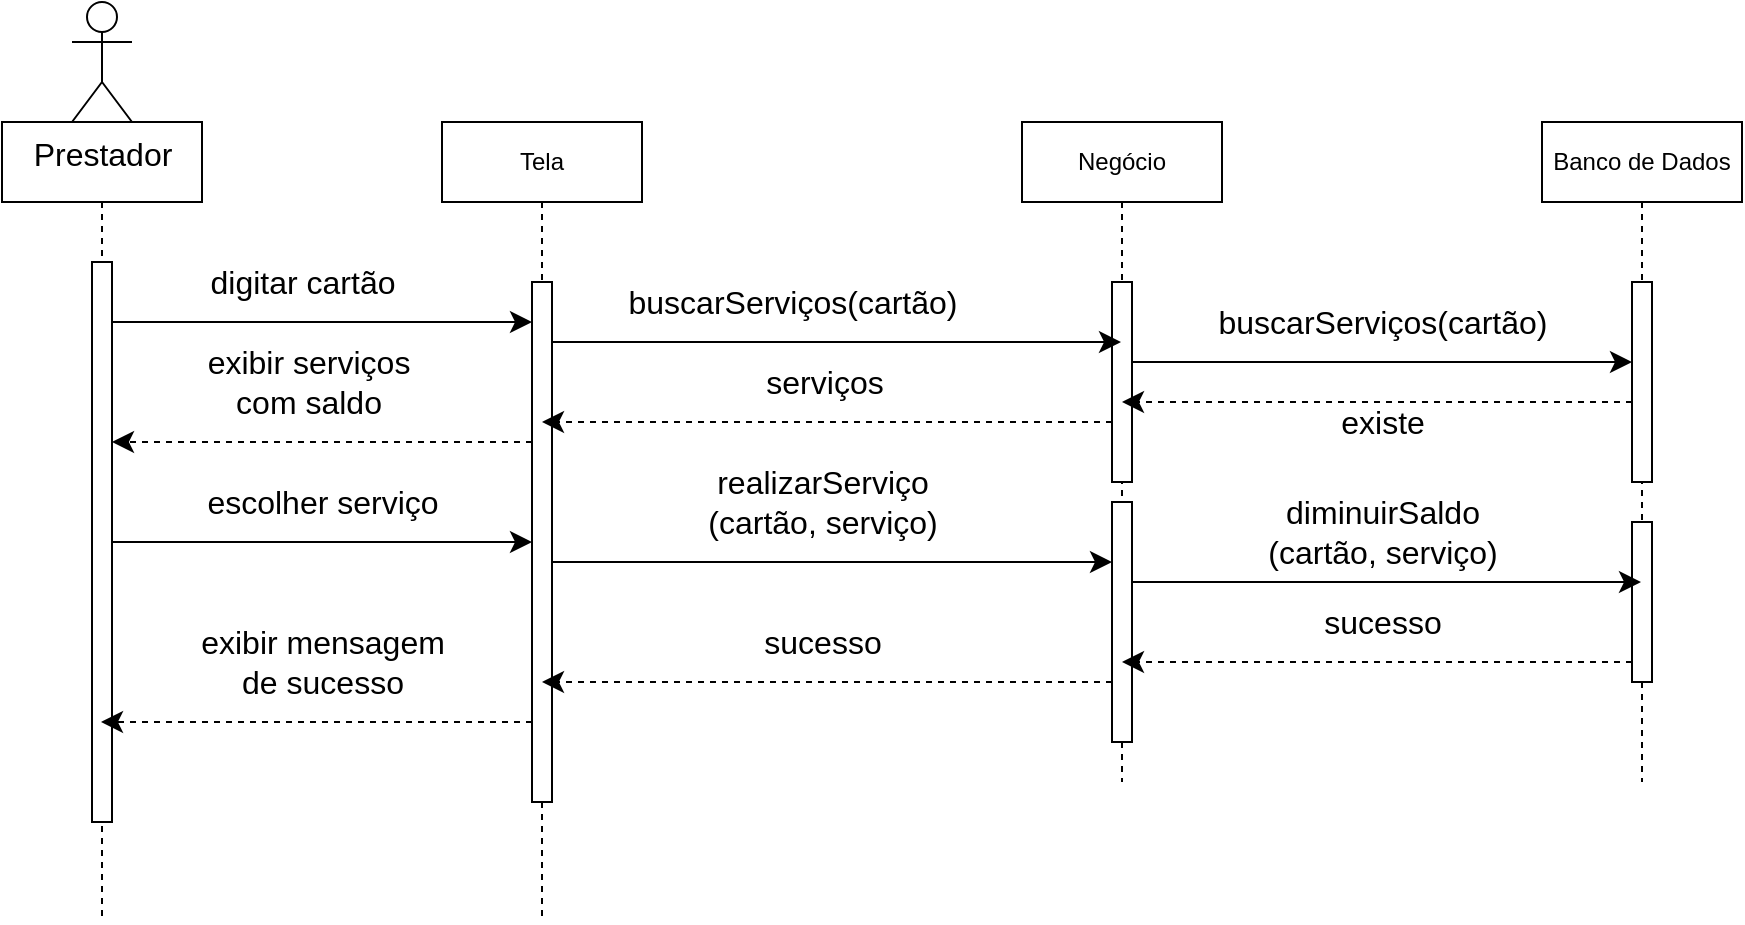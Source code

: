 <mxfile version="21.8.0" type="device">
  <diagram name="Page-1" id="2YBvvXClWsGukQMizWep">
    <mxGraphModel dx="1098" dy="840" grid="1" gridSize="10" guides="1" tooltips="1" connect="1" arrows="1" fold="1" page="1" pageScale="1" pageWidth="850" pageHeight="1100" math="0" shadow="0">
      <root>
        <mxCell id="0" />
        <mxCell id="1" parent="0" />
        <mxCell id="gJzX5ItNF2OEaHCKUSC1-1" value="" style="shape=umlLifeline;perimeter=lifelinePerimeter;whiteSpace=wrap;html=1;container=0;dropTarget=0;collapsible=0;recursiveResize=0;outlineConnect=0;portConstraint=eastwest;newEdgeStyle={&quot;edgeStyle&quot;:&quot;elbowEdgeStyle&quot;,&quot;elbow&quot;:&quot;vertical&quot;,&quot;curved&quot;:0,&quot;rounded&quot;:0};" vertex="1" parent="1">
          <mxGeometry x="60" y="160" width="100" height="400" as="geometry" />
        </mxCell>
        <mxCell id="gJzX5ItNF2OEaHCKUSC1-2" value="" style="html=1;points=[];perimeter=orthogonalPerimeter;outlineConnect=0;targetShapes=umlLifeline;portConstraint=eastwest;newEdgeStyle={&quot;edgeStyle&quot;:&quot;elbowEdgeStyle&quot;,&quot;elbow&quot;:&quot;vertical&quot;,&quot;curved&quot;:0,&quot;rounded&quot;:0};" vertex="1" parent="gJzX5ItNF2OEaHCKUSC1-1">
          <mxGeometry x="45" y="70" width="10" height="280" as="geometry" />
        </mxCell>
        <mxCell id="gJzX5ItNF2OEaHCKUSC1-3" value="Tela" style="shape=umlLifeline;perimeter=lifelinePerimeter;whiteSpace=wrap;html=1;container=0;dropTarget=0;collapsible=0;recursiveResize=0;outlineConnect=0;portConstraint=eastwest;newEdgeStyle={&quot;edgeStyle&quot;:&quot;elbowEdgeStyle&quot;,&quot;elbow&quot;:&quot;vertical&quot;,&quot;curved&quot;:0,&quot;rounded&quot;:0};" vertex="1" parent="1">
          <mxGeometry x="280" y="160" width="100" height="400" as="geometry" />
        </mxCell>
        <mxCell id="gJzX5ItNF2OEaHCKUSC1-4" value="" style="html=1;points=[];perimeter=orthogonalPerimeter;outlineConnect=0;targetShapes=umlLifeline;portConstraint=eastwest;newEdgeStyle={&quot;edgeStyle&quot;:&quot;elbowEdgeStyle&quot;,&quot;elbow&quot;:&quot;vertical&quot;,&quot;curved&quot;:0,&quot;rounded&quot;:0};" vertex="1" parent="gJzX5ItNF2OEaHCKUSC1-3">
          <mxGeometry x="45" y="80" width="10" height="260" as="geometry" />
        </mxCell>
        <mxCell id="gJzX5ItNF2OEaHCKUSC1-5" value="Prestador" style="shape=umlActor;verticalLabelPosition=bottom;verticalAlign=top;html=1;outlineConnect=0;fontSize=16;" vertex="1" parent="1">
          <mxGeometry x="95" y="100" width="30" height="60" as="geometry" />
        </mxCell>
        <mxCell id="gJzX5ItNF2OEaHCKUSC1-6" value="" style="edgeStyle=elbowEdgeStyle;curved=0;rounded=0;orthogonalLoop=1;jettySize=auto;html=1;elbow=vertical;fontSize=12;startSize=8;endSize=8;" edge="1" parent="1" source="gJzX5ItNF2OEaHCKUSC1-2" target="gJzX5ItNF2OEaHCKUSC1-4">
          <mxGeometry relative="1" as="geometry">
            <Array as="points">
              <mxPoint x="180" y="260" />
              <mxPoint x="160" y="270" />
            </Array>
          </mxGeometry>
        </mxCell>
        <mxCell id="gJzX5ItNF2OEaHCKUSC1-7" value="digitar cartão" style="edgeLabel;html=1;align=center;verticalAlign=middle;resizable=0;points=[];fontSize=16;" vertex="1" connectable="0" parent="gJzX5ItNF2OEaHCKUSC1-6">
          <mxGeometry x="-0.383" y="2" relative="1" as="geometry">
            <mxPoint x="30" y="-18" as="offset" />
          </mxGeometry>
        </mxCell>
        <mxCell id="gJzX5ItNF2OEaHCKUSC1-8" value="Negócio" style="shape=umlLifeline;perimeter=lifelinePerimeter;whiteSpace=wrap;html=1;container=0;dropTarget=0;collapsible=0;recursiveResize=0;outlineConnect=0;portConstraint=eastwest;newEdgeStyle={&quot;edgeStyle&quot;:&quot;elbowEdgeStyle&quot;,&quot;elbow&quot;:&quot;vertical&quot;,&quot;curved&quot;:0,&quot;rounded&quot;:0};" vertex="1" parent="1">
          <mxGeometry x="570" y="160" width="100" height="330" as="geometry" />
        </mxCell>
        <mxCell id="gJzX5ItNF2OEaHCKUSC1-9" value="" style="html=1;points=[];perimeter=orthogonalPerimeter;outlineConnect=0;targetShapes=umlLifeline;portConstraint=eastwest;newEdgeStyle={&quot;edgeStyle&quot;:&quot;elbowEdgeStyle&quot;,&quot;elbow&quot;:&quot;vertical&quot;,&quot;curved&quot;:0,&quot;rounded&quot;:0};" vertex="1" parent="gJzX5ItNF2OEaHCKUSC1-8">
          <mxGeometry x="45" y="80" width="10" height="100" as="geometry" />
        </mxCell>
        <mxCell id="gJzX5ItNF2OEaHCKUSC1-10" value="" style="html=1;points=[];perimeter=orthogonalPerimeter;outlineConnect=0;targetShapes=umlLifeline;portConstraint=eastwest;newEdgeStyle={&quot;edgeStyle&quot;:&quot;elbowEdgeStyle&quot;,&quot;elbow&quot;:&quot;vertical&quot;,&quot;curved&quot;:0,&quot;rounded&quot;:0};" vertex="1" parent="gJzX5ItNF2OEaHCKUSC1-8">
          <mxGeometry x="45" y="190" width="10" height="120" as="geometry" />
        </mxCell>
        <mxCell id="gJzX5ItNF2OEaHCKUSC1-11" value="Banco de Dados" style="shape=umlLifeline;perimeter=lifelinePerimeter;whiteSpace=wrap;html=1;container=0;dropTarget=0;collapsible=0;recursiveResize=0;outlineConnect=0;portConstraint=eastwest;newEdgeStyle={&quot;edgeStyle&quot;:&quot;elbowEdgeStyle&quot;,&quot;elbow&quot;:&quot;vertical&quot;,&quot;curved&quot;:0,&quot;rounded&quot;:0};" vertex="1" parent="1">
          <mxGeometry x="830" y="160" width="100" height="330" as="geometry" />
        </mxCell>
        <mxCell id="gJzX5ItNF2OEaHCKUSC1-12" value="" style="html=1;points=[];perimeter=orthogonalPerimeter;outlineConnect=0;targetShapes=umlLifeline;portConstraint=eastwest;newEdgeStyle={&quot;edgeStyle&quot;:&quot;elbowEdgeStyle&quot;,&quot;elbow&quot;:&quot;vertical&quot;,&quot;curved&quot;:0,&quot;rounded&quot;:0};" vertex="1" parent="gJzX5ItNF2OEaHCKUSC1-11">
          <mxGeometry x="45" y="80" width="10" height="100" as="geometry" />
        </mxCell>
        <mxCell id="gJzX5ItNF2OEaHCKUSC1-13" value="" style="html=1;points=[];perimeter=orthogonalPerimeter;outlineConnect=0;targetShapes=umlLifeline;portConstraint=eastwest;newEdgeStyle={&quot;edgeStyle&quot;:&quot;elbowEdgeStyle&quot;,&quot;elbow&quot;:&quot;vertical&quot;,&quot;curved&quot;:0,&quot;rounded&quot;:0};" vertex="1" parent="gJzX5ItNF2OEaHCKUSC1-11">
          <mxGeometry x="45" y="200" width="10" height="80" as="geometry" />
        </mxCell>
        <mxCell id="gJzX5ItNF2OEaHCKUSC1-14" value="" style="edgeStyle=elbowEdgeStyle;curved=0;rounded=0;orthogonalLoop=1;jettySize=auto;html=1;elbow=horizontal;fontSize=12;startSize=8;endSize=8;" edge="1" parent="1" target="gJzX5ItNF2OEaHCKUSC1-8">
          <mxGeometry relative="1" as="geometry">
            <mxPoint x="335" y="270" as="sourcePoint" />
            <mxPoint x="505" y="270" as="targetPoint" />
            <Array as="points">
              <mxPoint x="360" y="270" />
              <mxPoint x="310" y="270" />
            </Array>
          </mxGeometry>
        </mxCell>
        <mxCell id="gJzX5ItNF2OEaHCKUSC1-15" value="buscarServiços(cartão)" style="edgeLabel;html=1;align=center;verticalAlign=middle;resizable=0;points=[];fontSize=16;" vertex="1" connectable="0" parent="gJzX5ItNF2OEaHCKUSC1-14">
          <mxGeometry x="-0.472" relative="1" as="geometry">
            <mxPoint x="45" y="-20" as="offset" />
          </mxGeometry>
        </mxCell>
        <mxCell id="gJzX5ItNF2OEaHCKUSC1-16" value="" style="edgeStyle=elbowEdgeStyle;curved=0;rounded=0;orthogonalLoop=1;jettySize=auto;html=1;elbow=vertical;fontSize=12;startSize=8;endSize=8;dashed=1;" edge="1" parent="1" source="gJzX5ItNF2OEaHCKUSC1-12" target="gJzX5ItNF2OEaHCKUSC1-8">
          <mxGeometry relative="1" as="geometry">
            <Array as="points">
              <mxPoint x="680" y="300" />
              <mxPoint x="640" y="310" />
            </Array>
          </mxGeometry>
        </mxCell>
        <mxCell id="gJzX5ItNF2OEaHCKUSC1-17" value="existe" style="edgeLabel;html=1;align=center;verticalAlign=middle;resizable=0;points=[];fontSize=16;" vertex="1" connectable="0" parent="gJzX5ItNF2OEaHCKUSC1-16">
          <mxGeometry x="-0.042" y="-3" relative="1" as="geometry">
            <mxPoint x="-3" y="13" as="offset" />
          </mxGeometry>
        </mxCell>
        <mxCell id="gJzX5ItNF2OEaHCKUSC1-18" value="" style="edgeStyle=elbowEdgeStyle;curved=0;rounded=0;orthogonalLoop=1;jettySize=auto;html=1;elbow=vertical;fontSize=12;startSize=8;endSize=8;" edge="1" parent="1" source="gJzX5ItNF2OEaHCKUSC1-10" target="gJzX5ItNF2OEaHCKUSC1-11">
          <mxGeometry relative="1" as="geometry">
            <Array as="points">
              <mxPoint x="800" y="390" />
            </Array>
          </mxGeometry>
        </mxCell>
        <mxCell id="gJzX5ItNF2OEaHCKUSC1-19" value="&lt;div&gt;diminuirSaldo&lt;br&gt;&lt;/div&gt;&lt;div&gt;(cartão, serviço)&lt;/div&gt;" style="edgeLabel;html=1;align=center;verticalAlign=middle;resizable=0;points=[];fontSize=16;" vertex="1" connectable="0" parent="gJzX5ItNF2OEaHCKUSC1-18">
          <mxGeometry x="-0.429" y="1" relative="1" as="geometry">
            <mxPoint x="52" y="-24" as="offset" />
          </mxGeometry>
        </mxCell>
        <mxCell id="gJzX5ItNF2OEaHCKUSC1-20" value="" style="edgeStyle=elbowEdgeStyle;curved=0;rounded=0;orthogonalLoop=1;jettySize=auto;html=1;elbow=vertical;fontSize=12;startSize=8;endSize=8;dashed=1;" edge="1" parent="1" target="gJzX5ItNF2OEaHCKUSC1-3">
          <mxGeometry relative="1" as="geometry">
            <mxPoint x="615" y="310" as="sourcePoint" />
            <mxPoint x="490" y="310" as="targetPoint" />
          </mxGeometry>
        </mxCell>
        <mxCell id="gJzX5ItNF2OEaHCKUSC1-21" value="serviços" style="edgeLabel;html=1;align=center;verticalAlign=middle;resizable=0;points=[];fontSize=16;" vertex="1" connectable="0" parent="gJzX5ItNF2OEaHCKUSC1-20">
          <mxGeometry x="0.296" y="3" relative="1" as="geometry">
            <mxPoint x="40" y="-23" as="offset" />
          </mxGeometry>
        </mxCell>
        <mxCell id="gJzX5ItNF2OEaHCKUSC1-22" value="" style="edgeStyle=elbowEdgeStyle;curved=0;rounded=0;orthogonalLoop=1;jettySize=auto;html=1;elbow=horizontal;fontSize=12;startSize=8;endSize=8;dashed=1;" edge="1" parent="1" source="gJzX5ItNF2OEaHCKUSC1-4" target="gJzX5ItNF2OEaHCKUSC1-2">
          <mxGeometry relative="1" as="geometry">
            <Array as="points">
              <mxPoint x="290" y="320" />
              <mxPoint x="180" y="340" />
            </Array>
          </mxGeometry>
        </mxCell>
        <mxCell id="gJzX5ItNF2OEaHCKUSC1-23" value="&lt;div&gt;exibir serviços&lt;/div&gt;&lt;div&gt;com saldo&lt;br&gt;&lt;/div&gt;" style="edgeLabel;html=1;align=center;verticalAlign=middle;resizable=0;points=[];fontSize=16;" vertex="1" connectable="0" parent="gJzX5ItNF2OEaHCKUSC1-22">
          <mxGeometry x="0.267" y="-1" relative="1" as="geometry">
            <mxPoint x="21" y="-29" as="offset" />
          </mxGeometry>
        </mxCell>
        <mxCell id="gJzX5ItNF2OEaHCKUSC1-24" value="" style="edgeStyle=elbowEdgeStyle;curved=0;rounded=0;orthogonalLoop=1;jettySize=auto;html=1;elbow=vertical;fontSize=12;startSize=8;endSize=8;" edge="1" parent="1" source="gJzX5ItNF2OEaHCKUSC1-2" target="gJzX5ItNF2OEaHCKUSC1-4">
          <mxGeometry relative="1" as="geometry">
            <Array as="points">
              <mxPoint x="160" y="370" />
            </Array>
          </mxGeometry>
        </mxCell>
        <mxCell id="gJzX5ItNF2OEaHCKUSC1-25" value="escolher serviço" style="edgeLabel;html=1;align=center;verticalAlign=middle;resizable=0;points=[];fontSize=16;" vertex="1" connectable="0" parent="gJzX5ItNF2OEaHCKUSC1-24">
          <mxGeometry y="-2" relative="1" as="geometry">
            <mxPoint y="-22" as="offset" />
          </mxGeometry>
        </mxCell>
        <mxCell id="gJzX5ItNF2OEaHCKUSC1-26" value="" style="edgeStyle=elbowEdgeStyle;curved=0;rounded=0;orthogonalLoop=1;jettySize=auto;html=1;elbow=vertical;fontSize=12;startSize=8;endSize=8;" edge="1" parent="1" source="gJzX5ItNF2OEaHCKUSC1-4" target="gJzX5ItNF2OEaHCKUSC1-10">
          <mxGeometry relative="1" as="geometry">
            <Array as="points">
              <mxPoint x="550" y="380" />
              <mxPoint x="470" y="390" />
            </Array>
          </mxGeometry>
        </mxCell>
        <mxCell id="gJzX5ItNF2OEaHCKUSC1-27" value="&lt;div&gt;realizarServiço&lt;br&gt;&lt;/div&gt;&lt;div&gt;(cartão, serviço)&lt;/div&gt;" style="edgeLabel;html=1;align=center;verticalAlign=middle;resizable=0;points=[];fontSize=16;" vertex="1" connectable="0" parent="gJzX5ItNF2OEaHCKUSC1-26">
          <mxGeometry x="-0.28" relative="1" as="geometry">
            <mxPoint x="34" y="-30" as="offset" />
          </mxGeometry>
        </mxCell>
        <mxCell id="gJzX5ItNF2OEaHCKUSC1-28" value="" style="edgeStyle=elbowEdgeStyle;curved=0;rounded=0;orthogonalLoop=1;jettySize=auto;html=1;elbow=vertical;fontSize=12;startSize=8;endSize=8;dashed=1;" edge="1" parent="1" source="gJzX5ItNF2OEaHCKUSC1-13" target="gJzX5ItNF2OEaHCKUSC1-8">
          <mxGeometry relative="1" as="geometry">
            <Array as="points">
              <mxPoint x="800" y="430" />
            </Array>
          </mxGeometry>
        </mxCell>
        <mxCell id="gJzX5ItNF2OEaHCKUSC1-29" value="sucesso" style="edgeLabel;html=1;align=center;verticalAlign=middle;resizable=0;points=[];fontSize=16;" vertex="1" connectable="0" parent="gJzX5ItNF2OEaHCKUSC1-28">
          <mxGeometry x="0.065" y="4" relative="1" as="geometry">
            <mxPoint x="11" y="-24" as="offset" />
          </mxGeometry>
        </mxCell>
        <mxCell id="gJzX5ItNF2OEaHCKUSC1-30" value="" style="edgeStyle=elbowEdgeStyle;curved=0;rounded=0;orthogonalLoop=1;jettySize=auto;html=1;elbow=vertical;fontSize=12;startSize=8;endSize=8;" edge="1" parent="1" source="gJzX5ItNF2OEaHCKUSC1-9" target="gJzX5ItNF2OEaHCKUSC1-12">
          <mxGeometry relative="1" as="geometry">
            <Array as="points">
              <mxPoint x="660" y="280" />
              <mxPoint x="720" y="260" />
              <mxPoint x="630" y="270" />
            </Array>
          </mxGeometry>
        </mxCell>
        <mxCell id="gJzX5ItNF2OEaHCKUSC1-31" value="buscarServiços(cartão)" style="edgeLabel;html=1;align=center;verticalAlign=middle;resizable=0;points=[];fontSize=16;" vertex="1" connectable="0" parent="gJzX5ItNF2OEaHCKUSC1-30">
          <mxGeometry x="-0.531" y="2" relative="1" as="geometry">
            <mxPoint x="66" y="-18" as="offset" />
          </mxGeometry>
        </mxCell>
        <mxCell id="gJzX5ItNF2OEaHCKUSC1-32" style="edgeStyle=elbowEdgeStyle;curved=0;rounded=0;orthogonalLoop=1;jettySize=auto;html=1;elbow=vertical;fontSize=12;startSize=8;endSize=8;dashed=1;" edge="1" parent="1" source="gJzX5ItNF2OEaHCKUSC1-10" target="gJzX5ItNF2OEaHCKUSC1-3">
          <mxGeometry relative="1" as="geometry">
            <Array as="points">
              <mxPoint x="420" y="440" />
            </Array>
          </mxGeometry>
        </mxCell>
        <mxCell id="gJzX5ItNF2OEaHCKUSC1-33" value="sucesso" style="edgeLabel;html=1;align=center;verticalAlign=middle;resizable=0;points=[];fontSize=16;" vertex="1" connectable="0" parent="gJzX5ItNF2OEaHCKUSC1-32">
          <mxGeometry x="0.072" relative="1" as="geometry">
            <mxPoint x="8" y="-20" as="offset" />
          </mxGeometry>
        </mxCell>
        <mxCell id="gJzX5ItNF2OEaHCKUSC1-34" style="edgeStyle=elbowEdgeStyle;curved=0;rounded=0;orthogonalLoop=1;jettySize=auto;html=1;elbow=vertical;fontSize=12;startSize=8;endSize=8;dashed=1;" edge="1" parent="1">
          <mxGeometry relative="1" as="geometry">
            <mxPoint x="325" y="460" as="sourcePoint" />
            <mxPoint x="109.5" y="460" as="targetPoint" />
          </mxGeometry>
        </mxCell>
        <mxCell id="gJzX5ItNF2OEaHCKUSC1-35" value="&lt;div&gt;exibir mensagem&lt;/div&gt;&lt;div&gt;de sucesso&lt;br&gt;&lt;/div&gt;" style="edgeLabel;html=1;align=center;verticalAlign=middle;resizable=0;points=[];fontSize=16;" vertex="1" connectable="0" parent="gJzX5ItNF2OEaHCKUSC1-34">
          <mxGeometry x="0.336" y="2" relative="1" as="geometry">
            <mxPoint x="39" y="-32" as="offset" />
          </mxGeometry>
        </mxCell>
      </root>
    </mxGraphModel>
  </diagram>
</mxfile>
